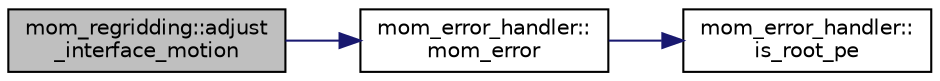 digraph "mom_regridding::adjust_interface_motion"
{
 // INTERACTIVE_SVG=YES
 // LATEX_PDF_SIZE
  edge [fontname="Helvetica",fontsize="10",labelfontname="Helvetica",labelfontsize="10"];
  node [fontname="Helvetica",fontsize="10",shape=record];
  rankdir="LR";
  Node1 [label="mom_regridding::adjust\l_interface_motion",height=0.2,width=0.4,color="black", fillcolor="grey75", style="filled", fontcolor="black",tooltip="Adjust dz_Interface to ensure non-negative future thicknesses."];
  Node1 -> Node2 [color="midnightblue",fontsize="10",style="solid",fontname="Helvetica"];
  Node2 [label="mom_error_handler::\lmom_error",height=0.2,width=0.4,color="black", fillcolor="white", style="filled",URL="$namespacemom__error__handler.html#a460cfb79a06c29fc249952c2a3710d67",tooltip="This provides a convenient interface for writing an mpp_error message with run-time filter based on a..."];
  Node2 -> Node3 [color="midnightblue",fontsize="10",style="solid",fontname="Helvetica"];
  Node3 [label="mom_error_handler::\lis_root_pe",height=0.2,width=0.4,color="black", fillcolor="white", style="filled",URL="$namespacemom__error__handler.html#ad5f00a53059c72fe2332d1436c80ca71",tooltip="This returns .true. if the current PE is the root PE."];
}
